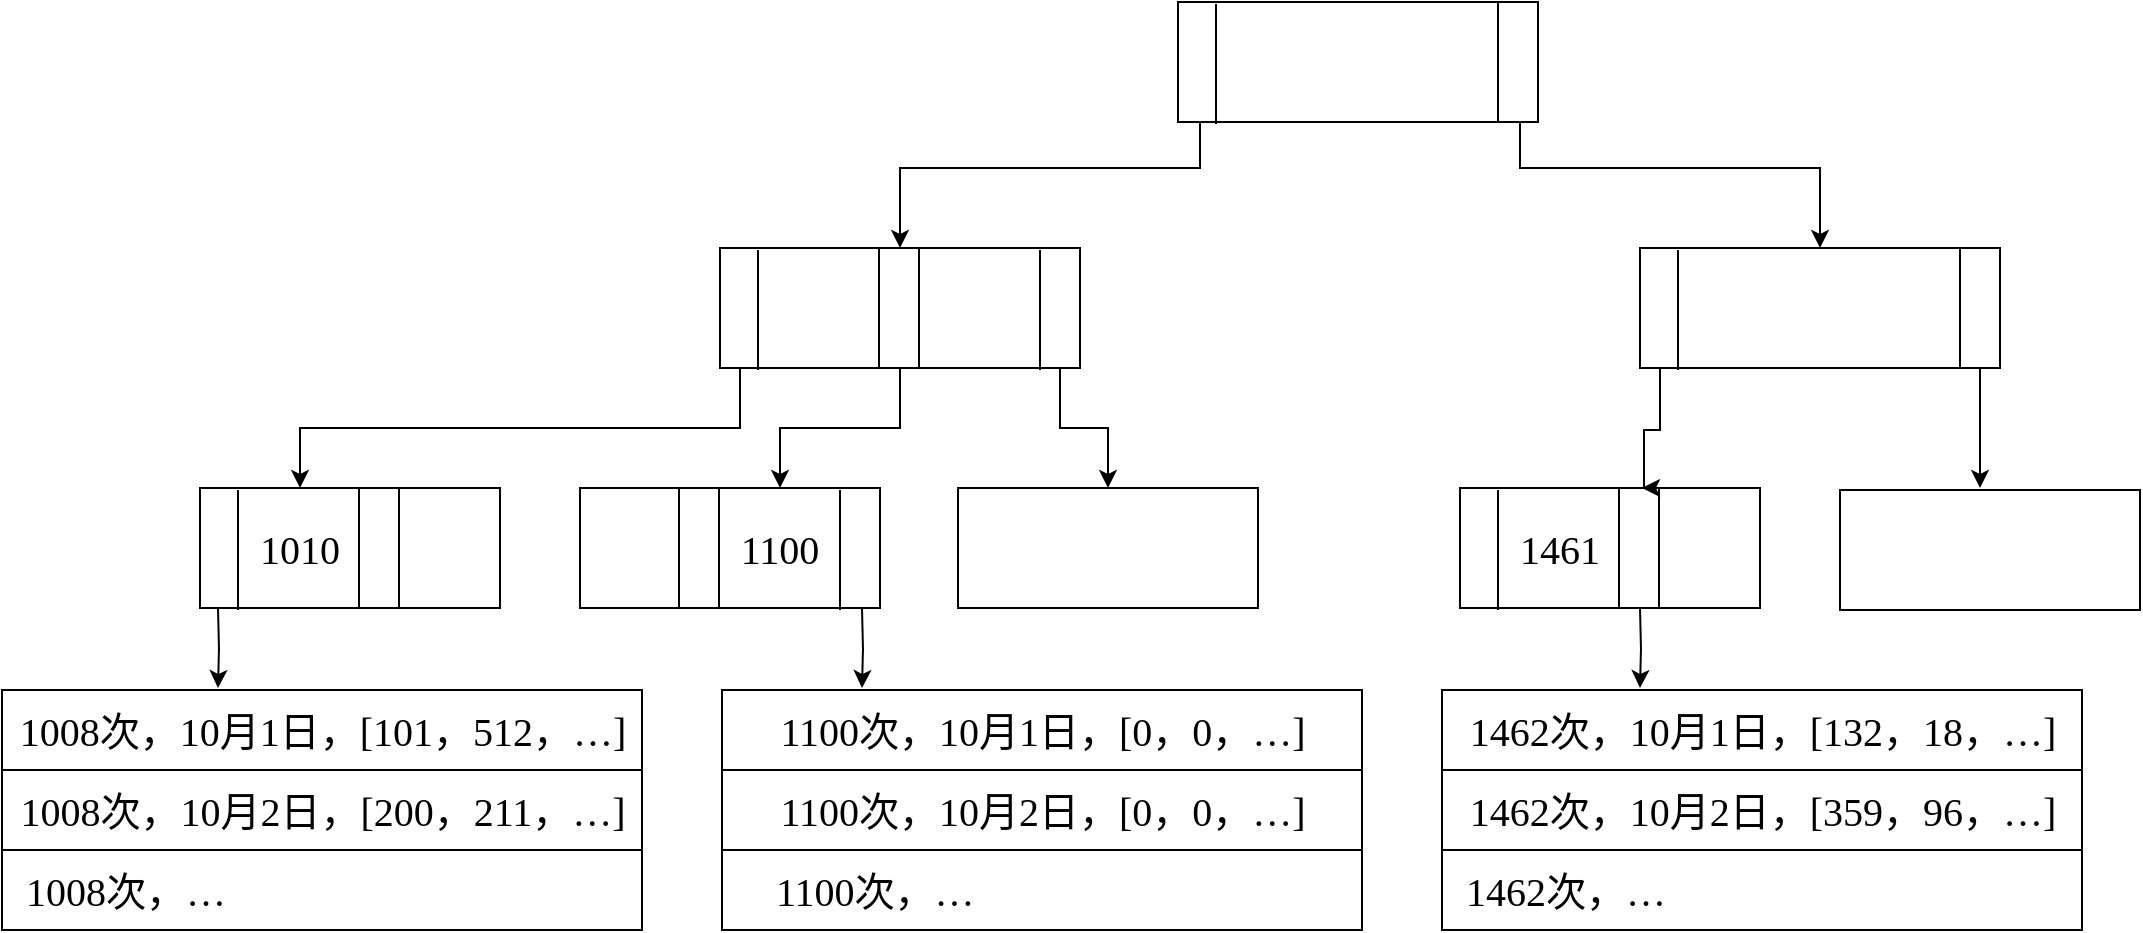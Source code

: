<mxfile version="23.0.2" type="device">
  <diagram name="第 1 页" id="uVkd4KvrKCw7aUiNvQXj">
    <mxGraphModel dx="1311" dy="915" grid="1" gridSize="10" guides="1" tooltips="1" connect="1" arrows="1" fold="1" page="1" pageScale="1" pageWidth="827" pageHeight="1169" math="0" shadow="0">
      <root>
        <mxCell id="0" />
        <mxCell id="1" parent="0" />
        <mxCell id="yH9x7RMEsDiriQ-Wmc9Q-32" value="" style="group;fontSize=9;fontFamily=Times New Roman;fontStyle=0" parent="1" vertex="1" connectable="0">
          <mxGeometry x="71" y="721" width="1040" height="120" as="geometry" />
        </mxCell>
        <mxCell id="yH9x7RMEsDiriQ-Wmc9Q-15" value="&lt;font style=&quot;font-size: 20px;&quot;&gt;1008次，10月1日，[101，512，…]&lt;/font&gt;" style="swimlane;childLayout=stackLayout;resizeParent=1;resizeParentMax=0;horizontal=1;startSize=40;horizontalStack=0;html=1;fontFamily=Times New Roman;fontStyle=0" parent="yH9x7RMEsDiriQ-Wmc9Q-32" vertex="1">
          <mxGeometry width="320" height="120" as="geometry">
            <mxRectangle x="110" y="580" width="70" height="30" as="alternateBounds" />
          </mxGeometry>
        </mxCell>
        <mxCell id="yH9x7RMEsDiriQ-Wmc9Q-16" value="&lt;span style=&quot;&quot;&gt;&lt;font style=&quot;font-size: 20px;&quot;&gt;1008次，10月2日，[200，211，…]&lt;/font&gt;&lt;/span&gt;" style="swimlane;startSize=480;horizontal=0;html=1;fontFamily=Times New Roman;fontStyle=0" parent="yH9x7RMEsDiriQ-Wmc9Q-15" vertex="1" collapsed="1">
          <mxGeometry y="40" width="320" height="40" as="geometry">
            <mxRectangle y="40" width="320" height="120" as="alternateBounds" />
          </mxGeometry>
        </mxCell>
        <mxCell id="yH9x7RMEsDiriQ-Wmc9Q-17" value="&lt;font style=&quot;font-size: 20px;&quot;&gt;&amp;nbsp; 1008次，…&lt;/font&gt;" style="swimlane;startSize=480;horizontal=0;html=1;align=left;fontFamily=Times New Roman;fontStyle=0" parent="yH9x7RMEsDiriQ-Wmc9Q-15" vertex="1" collapsed="1">
          <mxGeometry y="80" width="320" height="40" as="geometry">
            <mxRectangle y="140" width="480" height="120" as="alternateBounds" />
          </mxGeometry>
        </mxCell>
        <mxCell id="yH9x7RMEsDiriQ-Wmc9Q-25" value="&lt;font style=&quot;font-size: 20px;&quot;&gt;1100次，10月1日，[0，0，…]&lt;/font&gt;" style="swimlane;childLayout=stackLayout;resizeParent=1;resizeParentMax=0;horizontal=1;startSize=40;horizontalStack=0;html=1;fontFamily=Times New Roman;fontStyle=0" parent="yH9x7RMEsDiriQ-Wmc9Q-32" vertex="1">
          <mxGeometry x="360" width="320" height="120" as="geometry">
            <mxRectangle x="110" y="580" width="70" height="30" as="alternateBounds" />
          </mxGeometry>
        </mxCell>
        <mxCell id="yH9x7RMEsDiriQ-Wmc9Q-26" value="&lt;span style=&quot;&quot;&gt;&lt;font style=&quot;font-size: 20px;&quot;&gt;1100次，10月2日，[0，0，…]&lt;/font&gt;&lt;/span&gt;" style="swimlane;startSize=480;horizontal=0;html=1;fontFamily=Times New Roman;fontStyle=0" parent="yH9x7RMEsDiriQ-Wmc9Q-25" vertex="1" collapsed="1">
          <mxGeometry y="40" width="320" height="40" as="geometry">
            <mxRectangle y="40" width="320" height="120" as="alternateBounds" />
          </mxGeometry>
        </mxCell>
        <mxCell id="yH9x7RMEsDiriQ-Wmc9Q-27" value="&lt;font style=&quot;font-size: 20px;&quot;&gt;&amp;nbsp; &amp;nbsp; &amp;nbsp;1100次，…&lt;/font&gt;" style="swimlane;startSize=480;horizontal=0;html=1;align=left;fontFamily=Times New Roman;fontStyle=0" parent="yH9x7RMEsDiriQ-Wmc9Q-25" vertex="1" collapsed="1">
          <mxGeometry y="80" width="320" height="40" as="geometry">
            <mxRectangle y="140" width="480" height="120" as="alternateBounds" />
          </mxGeometry>
        </mxCell>
        <mxCell id="yH9x7RMEsDiriQ-Wmc9Q-28" value="&lt;font style=&quot;font-size: 20px;&quot;&gt;1462次，10月1日，[132，18，…]&lt;/font&gt;" style="swimlane;childLayout=stackLayout;resizeParent=1;resizeParentMax=0;horizontal=1;startSize=40;horizontalStack=0;html=1;fontFamily=Times New Roman;fontStyle=0" parent="yH9x7RMEsDiriQ-Wmc9Q-32" vertex="1">
          <mxGeometry x="720" width="320" height="120" as="geometry">
            <mxRectangle x="110" y="580" width="70" height="30" as="alternateBounds" />
          </mxGeometry>
        </mxCell>
        <mxCell id="yH9x7RMEsDiriQ-Wmc9Q-29" value="&lt;span style=&quot;&quot;&gt;&lt;font style=&quot;font-size: 20px;&quot;&gt;1462次，10月2日，[359，96，…]&lt;/font&gt;&lt;/span&gt;" style="swimlane;startSize=480;horizontal=0;html=1;fontFamily=Times New Roman;fontStyle=0" parent="yH9x7RMEsDiriQ-Wmc9Q-28" vertex="1" collapsed="1">
          <mxGeometry y="40" width="320" height="40" as="geometry">
            <mxRectangle y="40" width="320" height="120" as="alternateBounds" />
          </mxGeometry>
        </mxCell>
        <mxCell id="yH9x7RMEsDiriQ-Wmc9Q-30" value="&lt;font style=&quot;font-size: 20px;&quot;&gt;&amp;nbsp; 1462次，…&lt;/font&gt;" style="swimlane;startSize=480;horizontal=0;html=1;align=left;fontFamily=Times New Roman;fontStyle=0" parent="yH9x7RMEsDiriQ-Wmc9Q-28" vertex="1" collapsed="1">
          <mxGeometry y="80" width="320" height="40" as="geometry">
            <mxRectangle y="140" width="480" height="120" as="alternateBounds" />
          </mxGeometry>
        </mxCell>
        <mxCell id="yH9x7RMEsDiriQ-Wmc9Q-48" value="" style="rounded=0;whiteSpace=wrap;html=1;" parent="1" vertex="1">
          <mxGeometry x="549" y="620" width="150" height="60" as="geometry" />
        </mxCell>
        <mxCell id="yH9x7RMEsDiriQ-Wmc9Q-54" value="" style="rounded=0;whiteSpace=wrap;html=1;" parent="1" vertex="1">
          <mxGeometry x="990" y="621" width="150" height="60" as="geometry" />
        </mxCell>
        <mxCell id="yH9x7RMEsDiriQ-Wmc9Q-55" value="" style="group;movable=1;resizable=1;rotatable=1;deletable=1;editable=1;locked=0;connectable=1;" parent="1" vertex="1" connectable="0">
          <mxGeometry x="800" y="620" width="150" height="61" as="geometry" />
        </mxCell>
        <mxCell id="yH9x7RMEsDiriQ-Wmc9Q-38" value="" style="rounded=0;whiteSpace=wrap;html=1;movable=1;resizable=1;rotatable=1;deletable=1;editable=1;locked=0;connectable=1;" parent="yH9x7RMEsDiriQ-Wmc9Q-55" vertex="1">
          <mxGeometry width="150" height="60" as="geometry" />
        </mxCell>
        <mxCell id="yH9x7RMEsDiriQ-Wmc9Q-39" value="" style="endArrow=none;html=1;rounded=0;entryX=0.25;entryY=0;entryDx=0;entryDy=0;exitX=0.25;exitY=1;exitDx=0;exitDy=0;" parent="yH9x7RMEsDiriQ-Wmc9Q-55" edge="1">
          <mxGeometry width="50" height="50" relative="1" as="geometry">
            <mxPoint x="79.5" y="60" as="sourcePoint" />
            <mxPoint x="79.5" as="targetPoint" />
          </mxGeometry>
        </mxCell>
        <mxCell id="yH9x7RMEsDiriQ-Wmc9Q-40" value="" style="endArrow=none;html=1;rounded=0;entryX=0.25;entryY=0;entryDx=0;entryDy=0;exitX=0.25;exitY=1;exitDx=0;exitDy=0;" parent="yH9x7RMEsDiriQ-Wmc9Q-55" edge="1">
          <mxGeometry width="50" height="50" relative="1" as="geometry">
            <mxPoint x="19" y="61" as="sourcePoint" />
            <mxPoint x="19" y="1" as="targetPoint" />
          </mxGeometry>
        </mxCell>
        <mxCell id="yH9x7RMEsDiriQ-Wmc9Q-41" value="" style="endArrow=none;html=1;rounded=0;entryX=0.25;entryY=0;entryDx=0;entryDy=0;exitX=0.25;exitY=1;exitDx=0;exitDy=0;" parent="yH9x7RMEsDiriQ-Wmc9Q-55" edge="1">
          <mxGeometry width="50" height="50" relative="1" as="geometry">
            <mxPoint x="99.5" y="60" as="sourcePoint" />
            <mxPoint x="99.5" as="targetPoint" />
          </mxGeometry>
        </mxCell>
        <mxCell id="yH9x7RMEsDiriQ-Wmc9Q-92" style="edgeStyle=orthogonalEdgeStyle;rounded=0;orthogonalLoop=1;jettySize=auto;html=1;exitX=1;exitY=1;exitDx=0;exitDy=0;" parent="yH9x7RMEsDiriQ-Wmc9Q-55" edge="1">
          <mxGeometry relative="1" as="geometry">
            <mxPoint x="90.0" y="100" as="targetPoint" />
            <mxPoint x="90.0" y="60" as="sourcePoint" />
          </mxGeometry>
        </mxCell>
        <mxCell id="yH9x7RMEsDiriQ-Wmc9Q-42" value="&lt;font style=&quot;font-size: 20px;&quot; face=&quot;Times New Roman&quot;&gt;1461&lt;/font&gt;" style="text;html=1;strokeColor=none;fillColor=none;align=center;verticalAlign=middle;whiteSpace=wrap;rounded=0;" parent="yH9x7RMEsDiriQ-Wmc9Q-55" vertex="1">
          <mxGeometry x="20" width="60" height="60" as="geometry" />
        </mxCell>
        <mxCell id="yH9x7RMEsDiriQ-Wmc9Q-56" value="" style="group" parent="1" vertex="1" connectable="0">
          <mxGeometry x="360" y="620" width="150" height="61" as="geometry" />
        </mxCell>
        <mxCell id="yH9x7RMEsDiriQ-Wmc9Q-43" value="" style="rounded=0;whiteSpace=wrap;html=1;" parent="yH9x7RMEsDiriQ-Wmc9Q-56" vertex="1">
          <mxGeometry width="150" height="60" as="geometry" />
        </mxCell>
        <mxCell id="yH9x7RMEsDiriQ-Wmc9Q-44" value="" style="endArrow=none;html=1;rounded=0;entryX=0.25;entryY=0;entryDx=0;entryDy=0;exitX=0.25;exitY=1;exitDx=0;exitDy=0;" parent="yH9x7RMEsDiriQ-Wmc9Q-56" edge="1">
          <mxGeometry width="50" height="50" relative="1" as="geometry">
            <mxPoint x="49.5" y="60" as="sourcePoint" />
            <mxPoint x="49.5" as="targetPoint" />
          </mxGeometry>
        </mxCell>
        <mxCell id="yH9x7RMEsDiriQ-Wmc9Q-45" value="" style="endArrow=none;html=1;rounded=0;entryX=0.25;entryY=0;entryDx=0;entryDy=0;exitX=0.25;exitY=1;exitDx=0;exitDy=0;" parent="yH9x7RMEsDiriQ-Wmc9Q-56" edge="1">
          <mxGeometry width="50" height="50" relative="1" as="geometry">
            <mxPoint x="130" y="61" as="sourcePoint" />
            <mxPoint x="130" y="1" as="targetPoint" />
          </mxGeometry>
        </mxCell>
        <mxCell id="yH9x7RMEsDiriQ-Wmc9Q-46" value="" style="endArrow=none;html=1;rounded=0;entryX=0.25;entryY=0;entryDx=0;entryDy=0;exitX=0.25;exitY=1;exitDx=0;exitDy=0;" parent="yH9x7RMEsDiriQ-Wmc9Q-56" edge="1">
          <mxGeometry width="50" height="50" relative="1" as="geometry">
            <mxPoint x="69.5" y="60" as="sourcePoint" />
            <mxPoint x="69.5" as="targetPoint" />
          </mxGeometry>
        </mxCell>
        <mxCell id="yH9x7RMEsDiriQ-Wmc9Q-89" style="edgeStyle=orthogonalEdgeStyle;rounded=0;orthogonalLoop=1;jettySize=auto;html=1;exitX=1;exitY=1;exitDx=0;exitDy=0;" parent="yH9x7RMEsDiriQ-Wmc9Q-56" edge="1">
          <mxGeometry relative="1" as="geometry">
            <mxPoint x="141" y="100" as="targetPoint" />
            <mxPoint x="141" y="60" as="sourcePoint" />
          </mxGeometry>
        </mxCell>
        <mxCell id="yH9x7RMEsDiriQ-Wmc9Q-47" value="&lt;font style=&quot;font-size: 20px;&quot; face=&quot;Times New Roman&quot;&gt;1100&lt;/font&gt;" style="text;html=1;strokeColor=none;fillColor=none;align=center;verticalAlign=middle;whiteSpace=wrap;rounded=0;" parent="yH9x7RMEsDiriQ-Wmc9Q-56" vertex="1">
          <mxGeometry x="70" width="60" height="60" as="geometry" />
        </mxCell>
        <mxCell id="yH9x7RMEsDiriQ-Wmc9Q-57" value="" style="group" parent="1" vertex="1" connectable="0">
          <mxGeometry x="170" y="620" width="150" height="61" as="geometry" />
        </mxCell>
        <mxCell id="yH9x7RMEsDiriQ-Wmc9Q-33" value="" style="rounded=0;whiteSpace=wrap;html=1;" parent="yH9x7RMEsDiriQ-Wmc9Q-57" vertex="1">
          <mxGeometry width="150" height="60" as="geometry" />
        </mxCell>
        <mxCell id="yH9x7RMEsDiriQ-Wmc9Q-34" value="" style="endArrow=none;html=1;rounded=0;entryX=0.25;entryY=0;entryDx=0;entryDy=0;exitX=0.25;exitY=1;exitDx=0;exitDy=0;" parent="yH9x7RMEsDiriQ-Wmc9Q-57" edge="1">
          <mxGeometry width="50" height="50" relative="1" as="geometry">
            <mxPoint x="79.5" y="60" as="sourcePoint" />
            <mxPoint x="79.5" as="targetPoint" />
          </mxGeometry>
        </mxCell>
        <mxCell id="yH9x7RMEsDiriQ-Wmc9Q-35" value="" style="endArrow=none;html=1;rounded=0;entryX=0.25;entryY=0;entryDx=0;entryDy=0;exitX=0.25;exitY=1;exitDx=0;exitDy=0;" parent="yH9x7RMEsDiriQ-Wmc9Q-57" edge="1">
          <mxGeometry width="50" height="50" relative="1" as="geometry">
            <mxPoint x="19" y="61" as="sourcePoint" />
            <mxPoint x="19" y="1" as="targetPoint" />
          </mxGeometry>
        </mxCell>
        <mxCell id="yH9x7RMEsDiriQ-Wmc9Q-36" value="" style="endArrow=none;html=1;rounded=0;entryX=0.25;entryY=0;entryDx=0;entryDy=0;exitX=0.25;exitY=1;exitDx=0;exitDy=0;" parent="yH9x7RMEsDiriQ-Wmc9Q-57" edge="1">
          <mxGeometry width="50" height="50" relative="1" as="geometry">
            <mxPoint x="99.5" y="60" as="sourcePoint" />
            <mxPoint x="99.5" as="targetPoint" />
          </mxGeometry>
        </mxCell>
        <mxCell id="yH9x7RMEsDiriQ-Wmc9Q-87" style="edgeStyle=orthogonalEdgeStyle;rounded=0;orthogonalLoop=1;jettySize=auto;html=1;exitX=0;exitY=1;exitDx=0;exitDy=0;" parent="yH9x7RMEsDiriQ-Wmc9Q-57" edge="1">
          <mxGeometry relative="1" as="geometry">
            <mxPoint x="9" y="100" as="targetPoint" />
            <mxPoint x="9" y="60" as="sourcePoint" />
          </mxGeometry>
        </mxCell>
        <mxCell id="yH9x7RMEsDiriQ-Wmc9Q-37" value="&lt;font style=&quot;font-size: 20px;&quot; face=&quot;Times New Roman&quot;&gt;1010&lt;/font&gt;" style="text;html=1;strokeColor=none;fillColor=none;align=center;verticalAlign=middle;whiteSpace=wrap;rounded=0;" parent="yH9x7RMEsDiriQ-Wmc9Q-57" vertex="1">
          <mxGeometry x="20" width="60" height="60" as="geometry" />
        </mxCell>
        <mxCell id="yH9x7RMEsDiriQ-Wmc9Q-65" value="" style="group" parent="1" vertex="1" connectable="0">
          <mxGeometry x="430" y="500" width="180" height="61" as="geometry" />
        </mxCell>
        <mxCell id="yH9x7RMEsDiriQ-Wmc9Q-64" value="" style="endArrow=none;html=1;rounded=0;entryX=0.25;entryY=0;entryDx=0;entryDy=0;exitX=0.25;exitY=1;exitDx=0;exitDy=0;" parent="yH9x7RMEsDiriQ-Wmc9Q-65" edge="1">
          <mxGeometry width="50" height="50" relative="1" as="geometry">
            <mxPoint x="160.5" y="60" as="sourcePoint" />
            <mxPoint x="160.5" as="targetPoint" />
          </mxGeometry>
        </mxCell>
        <mxCell id="yH9x7RMEsDiriQ-Wmc9Q-59" value="" style="rounded=0;whiteSpace=wrap;html=1;container=0;" parent="yH9x7RMEsDiriQ-Wmc9Q-65" vertex="1">
          <mxGeometry width="180" height="60" as="geometry" />
        </mxCell>
        <mxCell id="yH9x7RMEsDiriQ-Wmc9Q-60" value="" style="endArrow=none;html=1;rounded=0;entryX=0.25;entryY=0;entryDx=0;entryDy=0;exitX=0.25;exitY=1;exitDx=0;exitDy=0;" parent="yH9x7RMEsDiriQ-Wmc9Q-65" edge="1">
          <mxGeometry width="50" height="50" relative="1" as="geometry">
            <mxPoint x="79.5" y="60" as="sourcePoint" />
            <mxPoint x="79.5" as="targetPoint" />
          </mxGeometry>
        </mxCell>
        <mxCell id="yH9x7RMEsDiriQ-Wmc9Q-61" value="" style="endArrow=none;html=1;rounded=0;entryX=0.25;entryY=0;entryDx=0;entryDy=0;exitX=0.25;exitY=1;exitDx=0;exitDy=0;" parent="yH9x7RMEsDiriQ-Wmc9Q-65" edge="1">
          <mxGeometry width="50" height="50" relative="1" as="geometry">
            <mxPoint x="19" y="61" as="sourcePoint" />
            <mxPoint x="19" y="1" as="targetPoint" />
          </mxGeometry>
        </mxCell>
        <mxCell id="yH9x7RMEsDiriQ-Wmc9Q-62" value="" style="endArrow=none;html=1;rounded=0;entryX=0.25;entryY=0;entryDx=0;entryDy=0;exitX=0.25;exitY=1;exitDx=0;exitDy=0;" parent="yH9x7RMEsDiriQ-Wmc9Q-65" edge="1">
          <mxGeometry width="50" height="50" relative="1" as="geometry">
            <mxPoint x="99.5" y="60" as="sourcePoint" />
            <mxPoint x="99.5" as="targetPoint" />
          </mxGeometry>
        </mxCell>
        <mxCell id="yH9x7RMEsDiriQ-Wmc9Q-72" value="" style="endArrow=none;html=1;rounded=0;entryX=0.25;entryY=0;entryDx=0;entryDy=0;exitX=0.25;exitY=1;exitDx=0;exitDy=0;" parent="yH9x7RMEsDiriQ-Wmc9Q-65" edge="1">
          <mxGeometry width="50" height="50" relative="1" as="geometry">
            <mxPoint x="160" y="61" as="sourcePoint" />
            <mxPoint x="160" y="1" as="targetPoint" />
          </mxGeometry>
        </mxCell>
        <mxCell id="yH9x7RMEsDiriQ-Wmc9Q-66" value="" style="group" parent="1" vertex="1" connectable="0">
          <mxGeometry x="890" y="500" width="180" height="61" as="geometry" />
        </mxCell>
        <mxCell id="yH9x7RMEsDiriQ-Wmc9Q-67" value="" style="endArrow=none;html=1;rounded=0;entryX=0.25;entryY=0;entryDx=0;entryDy=0;exitX=0.25;exitY=1;exitDx=0;exitDy=0;" parent="yH9x7RMEsDiriQ-Wmc9Q-66" edge="1">
          <mxGeometry width="50" height="50" relative="1" as="geometry">
            <mxPoint x="160.5" y="60" as="sourcePoint" />
            <mxPoint x="160.5" as="targetPoint" />
          </mxGeometry>
        </mxCell>
        <mxCell id="yH9x7RMEsDiriQ-Wmc9Q-91" style="edgeStyle=orthogonalEdgeStyle;rounded=0;orthogonalLoop=1;jettySize=auto;html=1;exitX=1;exitY=1;exitDx=0;exitDy=0;" parent="yH9x7RMEsDiriQ-Wmc9Q-66" edge="1">
          <mxGeometry relative="1" as="geometry">
            <mxPoint x="170" y="120" as="targetPoint" />
            <mxPoint x="170" y="60" as="sourcePoint" />
          </mxGeometry>
        </mxCell>
        <mxCell id="yH9x7RMEsDiriQ-Wmc9Q-68" value="" style="rounded=0;whiteSpace=wrap;html=1;container=0;" parent="yH9x7RMEsDiriQ-Wmc9Q-66" vertex="1">
          <mxGeometry width="180" height="60" as="geometry" />
        </mxCell>
        <mxCell id="yH9x7RMEsDiriQ-Wmc9Q-70" value="" style="endArrow=none;html=1;rounded=0;entryX=0.25;entryY=0;entryDx=0;entryDy=0;exitX=0.25;exitY=1;exitDx=0;exitDy=0;" parent="yH9x7RMEsDiriQ-Wmc9Q-66" edge="1">
          <mxGeometry width="50" height="50" relative="1" as="geometry">
            <mxPoint x="19" y="61" as="sourcePoint" />
            <mxPoint x="19" y="1" as="targetPoint" />
          </mxGeometry>
        </mxCell>
        <mxCell id="yH9x7RMEsDiriQ-Wmc9Q-71" value="" style="endArrow=none;html=1;rounded=0;entryX=0.25;entryY=0;entryDx=0;entryDy=0;exitX=0.25;exitY=1;exitDx=0;exitDy=0;" parent="yH9x7RMEsDiriQ-Wmc9Q-66" edge="1">
          <mxGeometry width="50" height="50" relative="1" as="geometry">
            <mxPoint x="160" y="60" as="sourcePoint" />
            <mxPoint x="160" as="targetPoint" />
          </mxGeometry>
        </mxCell>
        <mxCell id="yH9x7RMEsDiriQ-Wmc9Q-73" value="" style="group" parent="1" vertex="1" connectable="0">
          <mxGeometry x="659" y="377" width="180" height="61" as="geometry" />
        </mxCell>
        <mxCell id="yH9x7RMEsDiriQ-Wmc9Q-74" value="" style="endArrow=none;html=1;rounded=0;entryX=0.25;entryY=0;entryDx=0;entryDy=0;exitX=0.25;exitY=1;exitDx=0;exitDy=0;" parent="yH9x7RMEsDiriQ-Wmc9Q-73" edge="1">
          <mxGeometry width="50" height="50" relative="1" as="geometry">
            <mxPoint x="160.5" y="60" as="sourcePoint" />
            <mxPoint x="160.5" as="targetPoint" />
          </mxGeometry>
        </mxCell>
        <mxCell id="yH9x7RMEsDiriQ-Wmc9Q-79" style="edgeStyle=orthogonalEdgeStyle;rounded=0;orthogonalLoop=1;jettySize=auto;html=1;exitX=0;exitY=1;exitDx=0;exitDy=0;" parent="yH9x7RMEsDiriQ-Wmc9Q-73" source="yH9x7RMEsDiriQ-Wmc9Q-75" edge="1">
          <mxGeometry relative="1" as="geometry">
            <mxPoint x="-139" y="123" as="targetPoint" />
            <Array as="points">
              <mxPoint x="11" y="60" />
              <mxPoint x="11" y="83" />
              <mxPoint x="-139" y="83" />
            </Array>
          </mxGeometry>
        </mxCell>
        <mxCell id="yH9x7RMEsDiriQ-Wmc9Q-75" value="" style="rounded=0;whiteSpace=wrap;html=1;container=0;" parent="yH9x7RMEsDiriQ-Wmc9Q-73" vertex="1">
          <mxGeometry width="180" height="60" as="geometry" />
        </mxCell>
        <mxCell id="yH9x7RMEsDiriQ-Wmc9Q-76" value="" style="endArrow=none;html=1;rounded=0;entryX=0.25;entryY=0;entryDx=0;entryDy=0;exitX=0.25;exitY=1;exitDx=0;exitDy=0;" parent="yH9x7RMEsDiriQ-Wmc9Q-73" edge="1">
          <mxGeometry width="50" height="50" relative="1" as="geometry">
            <mxPoint x="19" y="61" as="sourcePoint" />
            <mxPoint x="19" y="1" as="targetPoint" />
          </mxGeometry>
        </mxCell>
        <mxCell id="yH9x7RMEsDiriQ-Wmc9Q-77" value="" style="endArrow=none;html=1;rounded=0;entryX=0.25;entryY=0;entryDx=0;entryDy=0;exitX=0.25;exitY=1;exitDx=0;exitDy=0;" parent="yH9x7RMEsDiriQ-Wmc9Q-73" edge="1">
          <mxGeometry width="50" height="50" relative="1" as="geometry">
            <mxPoint x="160" y="60" as="sourcePoint" />
            <mxPoint x="160" as="targetPoint" />
          </mxGeometry>
        </mxCell>
        <mxCell id="yH9x7RMEsDiriQ-Wmc9Q-82" style="edgeStyle=orthogonalEdgeStyle;rounded=0;orthogonalLoop=1;jettySize=auto;html=1;exitX=1;exitY=1;exitDx=0;exitDy=0;entryX=0.5;entryY=0;entryDx=0;entryDy=0;" parent="1" source="yH9x7RMEsDiriQ-Wmc9Q-75" target="yH9x7RMEsDiriQ-Wmc9Q-68" edge="1">
          <mxGeometry relative="1" as="geometry">
            <Array as="points">
              <mxPoint x="830" y="437" />
              <mxPoint x="830" y="460" />
              <mxPoint x="980" y="460" />
            </Array>
          </mxGeometry>
        </mxCell>
        <mxCell id="yH9x7RMEsDiriQ-Wmc9Q-83" style="edgeStyle=orthogonalEdgeStyle;rounded=0;orthogonalLoop=1;jettySize=auto;html=1;exitX=0;exitY=1;exitDx=0;exitDy=0;" parent="1" source="yH9x7RMEsDiriQ-Wmc9Q-59" target="yH9x7RMEsDiriQ-Wmc9Q-37" edge="1">
          <mxGeometry relative="1" as="geometry">
            <Array as="points">
              <mxPoint x="440" y="560" />
              <mxPoint x="440" y="590" />
              <mxPoint x="220" y="590" />
            </Array>
          </mxGeometry>
        </mxCell>
        <mxCell id="yH9x7RMEsDiriQ-Wmc9Q-85" style="edgeStyle=orthogonalEdgeStyle;rounded=0;orthogonalLoop=1;jettySize=auto;html=1;exitX=0.5;exitY=1;exitDx=0;exitDy=0;entryX=0.5;entryY=0;entryDx=0;entryDy=0;" parent="1" source="yH9x7RMEsDiriQ-Wmc9Q-59" target="yH9x7RMEsDiriQ-Wmc9Q-47" edge="1">
          <mxGeometry relative="1" as="geometry" />
        </mxCell>
        <mxCell id="yH9x7RMEsDiriQ-Wmc9Q-86" style="edgeStyle=orthogonalEdgeStyle;rounded=0;orthogonalLoop=1;jettySize=auto;html=1;exitX=1;exitY=1;exitDx=0;exitDy=0;entryX=0.5;entryY=0;entryDx=0;entryDy=0;" parent="1" source="yH9x7RMEsDiriQ-Wmc9Q-59" target="yH9x7RMEsDiriQ-Wmc9Q-48" edge="1">
          <mxGeometry relative="1" as="geometry">
            <Array as="points">
              <mxPoint x="600" y="560" />
              <mxPoint x="600" y="590" />
              <mxPoint x="624" y="590" />
            </Array>
          </mxGeometry>
        </mxCell>
        <mxCell id="yH9x7RMEsDiriQ-Wmc9Q-90" style="edgeStyle=orthogonalEdgeStyle;rounded=0;orthogonalLoop=1;jettySize=auto;html=1;exitX=0;exitY=1;exitDx=0;exitDy=0;" parent="1" edge="1">
          <mxGeometry relative="1" as="geometry">
            <mxPoint x="901.0" y="560" as="sourcePoint" />
            <mxPoint x="891" y="620" as="targetPoint" />
            <Array as="points">
              <mxPoint x="900" y="591" />
              <mxPoint x="892" y="591" />
              <mxPoint x="892" y="620" />
            </Array>
          </mxGeometry>
        </mxCell>
      </root>
    </mxGraphModel>
  </diagram>
</mxfile>
